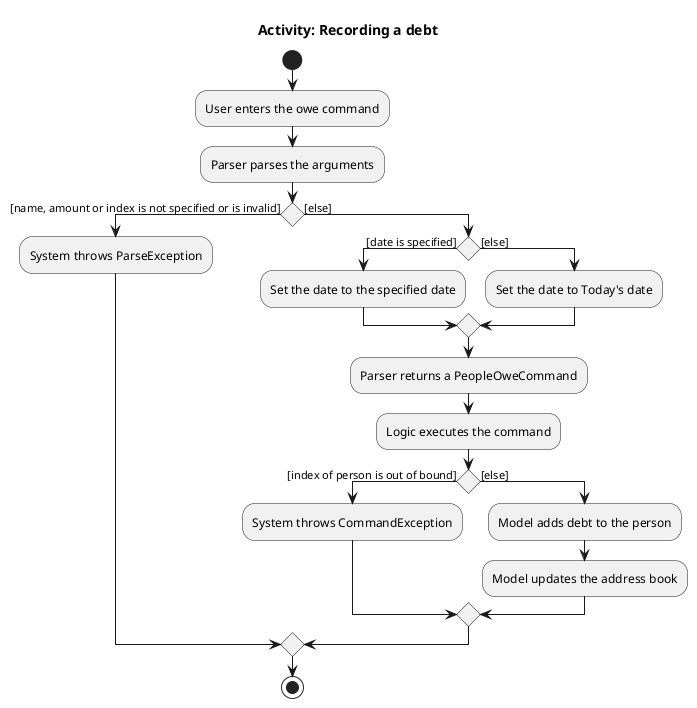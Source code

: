 @startuml
title Activity: Recording a debt
start
:User enters the owe command;
:Parser parses the arguments;

if () then ([name, amount or index is not specified or is invalid])
    :System throws ParseException;
else ([else])
    if () then ([date is specified])
        :Set the date to the specified date;
    else ([else])
        :Set the date to Today's date;
    endif
    :Parser returns a PeopleOweCommand;
    :Logic executes the command;
    if () then ([index of person is out of bound])
        :System throws CommandException;
    else ([else])
        :Model adds debt to the person;
        :Model updates the address book;
    endif
endif
stop
@enduml

